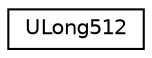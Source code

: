 digraph "Graphical Class Hierarchy"
{
 // LATEX_PDF_SIZE
  edge [fontname="Helvetica",fontsize="10",labelfontname="Helvetica",labelfontsize="10"];
  node [fontname="Helvetica",fontsize="10",shape=record];
  rankdir="LR";
  Node0 [label="ULong512",height=0.2,width=0.4,color="black", fillcolor="white", style="filled",URL="$class_u_long512.html",tooltip="An AVX512 512bit SIMD intrinsics wrapper."];
}
